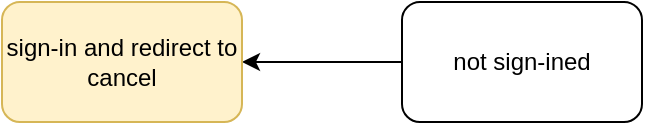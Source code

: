 <mxfile version="17.4.6" type="github">
  <diagram id="vL2vsRPLsXMtJ4D0PWGO" name="Page-1">
    <mxGraphModel dx="1726" dy="741" grid="1" gridSize="10" guides="1" tooltips="1" connect="1" arrows="1" fold="1" page="1" pageScale="1" pageWidth="827" pageHeight="1169" math="0" shadow="0">
      <root>
        <mxCell id="0" />
        <mxCell id="1" parent="0" />
        <mxCell id="Uu8EQ_SUklJkSBML0iLL-3" value="" style="edgeStyle=orthogonalEdgeStyle;rounded=0;orthogonalLoop=1;jettySize=auto;html=1;" edge="1" parent="1" source="Uu8EQ_SUklJkSBML0iLL-1" target="Uu8EQ_SUklJkSBML0iLL-2">
          <mxGeometry relative="1" as="geometry" />
        </mxCell>
        <mxCell id="Uu8EQ_SUklJkSBML0iLL-1" value="not sign-ined" style="rounded=1;whiteSpace=wrap;html=1;" vertex="1" parent="1">
          <mxGeometry x="350" y="350" width="120" height="60" as="geometry" />
        </mxCell>
        <mxCell id="Uu8EQ_SUklJkSBML0iLL-2" value="sign-in and redirect to cancel" style="rounded=1;whiteSpace=wrap;html=1;fillColor=#fff2cc;strokeColor=#d6b656;" vertex="1" parent="1">
          <mxGeometry x="150" y="350" width="120" height="60" as="geometry" />
        </mxCell>
      </root>
    </mxGraphModel>
  </diagram>
</mxfile>
